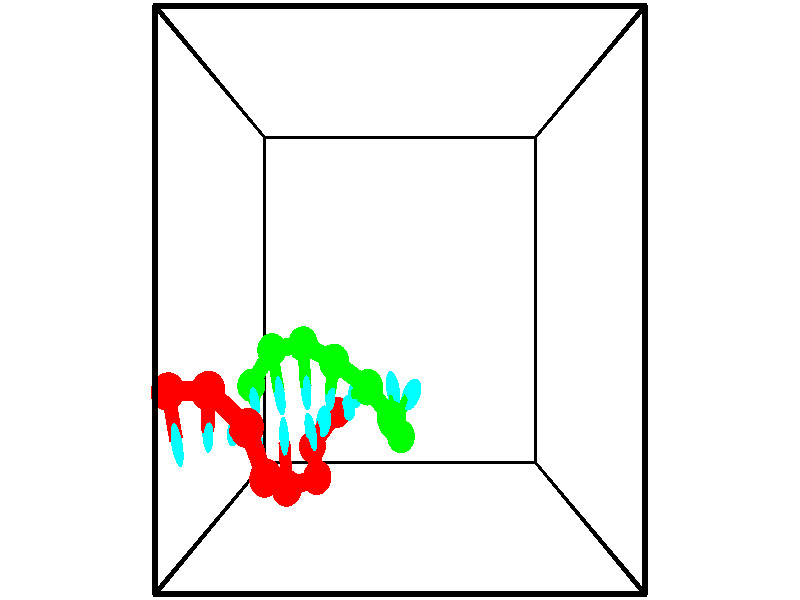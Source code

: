 // switches for output
#declare DRAW_BASES = 1; // possible values are 0, 1; only relevant for DNA ribbons
#declare DRAW_BASES_TYPE = 3; // possible values are 1, 2, 3; only relevant for DNA ribbons
#declare DRAW_FOG = 0; // set to 1 to enable fog

#include "colors.inc"

#include "transforms.inc"
background { rgb <1, 1, 1>}

#default {
   normal{
       ripples 0.25
       frequency 0.20
       turbulence 0.2
       lambda 5
   }
	finish {
		phong 0.1
		phong_size 40.
	}
}

// original window dimensions: 1024x640


// camera settings

camera {
	sky <-0, 1, 0>
	up <-0, 1, 0>
	right 1.6 * <1, 0, 0>
	location <2.5, 2.5, 11.1562>
	look_at <2.5, 2.5, 2.5>
	direction <0, 0, -8.6562>
	angle 67.0682
}


# declare cpy_camera_pos = <2.5, 2.5, 11.1562>;
# if (DRAW_FOG = 1)
fog {
	fog_type 2
	up vnormalize(cpy_camera_pos)
	color rgbt<1,1,1,0.3>
	distance 1e-5
	fog_alt 3e-3
	fog_offset 4
}
# end


// LIGHTS

# declare lum = 6;
global_settings {
	ambient_light rgb lum * <0.05, 0.05, 0.05>
	max_trace_level 15
}# declare cpy_direct_light_amount = 0.25;
light_source
{	1000 * <-1, -1, 1>,
	rgb lum * cpy_direct_light_amount
	parallel
}

light_source
{	1000 * <1, 1, -1>,
	rgb lum * cpy_direct_light_amount
	parallel
}

// strand 0

// nucleotide -1

// particle -1
sphere {
	<-1.142323, 1.304319, 1.687153> 0.250000
	pigment { color rgbt <1,0,0,0> }
	no_shadow
}
cylinder {
	<-1.032806, 0.927151, 1.762983>,  <-0.967096, 0.700850, 1.808482>, 0.100000
	pigment { color rgbt <1,0,0,0> }
	no_shadow
}
cylinder {
	<-1.032806, 0.927151, 1.762983>,  <-1.142323, 1.304319, 1.687153>, 0.100000
	pigment { color rgbt <1,0,0,0> }
	no_shadow
}

// particle -1
sphere {
	<-1.032806, 0.927151, 1.762983> 0.100000
	pigment { color rgbt <1,0,0,0> }
	no_shadow
}
sphere {
	0, 1
	scale<0.080000,0.200000,0.300000>
	matrix <0.906152, 0.186825, -0.379454,
		0.322377, 0.275676, 0.905580,
		0.273792, -0.942921, 0.189576,
		-0.950669, 0.644275, 1.819856>
	pigment { color rgbt <0,1,1,0> }
	no_shadow
}
cylinder {
	<-0.420343, 1.351016, 1.970948>,  <-1.142323, 1.304319, 1.687153>, 0.130000
	pigment { color rgbt <1,0,0,0> }
	no_shadow
}

// nucleotide -1

// particle -1
sphere {
	<-0.420343, 1.351016, 1.970948> 0.250000
	pigment { color rgbt <1,0,0,0> }
	no_shadow
}
cylinder {
	<-0.485512, 1.008919, 1.774168>,  <-0.524613, 0.803660, 1.656100>, 0.100000
	pigment { color rgbt <1,0,0,0> }
	no_shadow
}
cylinder {
	<-0.485512, 1.008919, 1.774168>,  <-0.420343, 1.351016, 1.970948>, 0.100000
	pigment { color rgbt <1,0,0,0> }
	no_shadow
}

// particle -1
sphere {
	<-0.485512, 1.008919, 1.774168> 0.100000
	pigment { color rgbt <1,0,0,0> }
	no_shadow
}
sphere {
	0, 1
	scale<0.080000,0.200000,0.300000>
	matrix <0.902665, 0.072087, -0.424264,
		0.398312, -0.513188, 0.760254,
		-0.162922, -0.855244, -0.491949,
		-0.534389, 0.752346, 1.626583>
	pigment { color rgbt <0,1,1,0> }
	no_shadow
}
cylinder {
	<0.169476, 0.876684, 1.958382>,  <-0.420343, 1.351016, 1.970948>, 0.130000
	pigment { color rgbt <1,0,0,0> }
	no_shadow
}

// nucleotide -1

// particle -1
sphere {
	<0.169476, 0.876684, 1.958382> 0.250000
	pigment { color rgbt <1,0,0,0> }
	no_shadow
}
cylinder {
	<-0.035114, 0.792118, 1.625229>,  <-0.157869, 0.741378, 1.425337>, 0.100000
	pigment { color rgbt <1,0,0,0> }
	no_shadow
}
cylinder {
	<-0.035114, 0.792118, 1.625229>,  <0.169476, 0.876684, 1.958382>, 0.100000
	pigment { color rgbt <1,0,0,0> }
	no_shadow
}

// particle -1
sphere {
	<-0.035114, 0.792118, 1.625229> 0.100000
	pigment { color rgbt <1,0,0,0> }
	no_shadow
}
sphere {
	0, 1
	scale<0.080000,0.200000,0.300000>
	matrix <0.858140, -0.175962, -0.482321,
		-0.044585, -0.961427, 0.271425,
		-0.511477, -0.211416, -0.832883,
		-0.188557, 0.728693, 1.375364>
	pigment { color rgbt <0,1,1,0> }
	no_shadow
}
cylinder {
	<0.378568, 0.158096, 1.630662>,  <0.169476, 0.876684, 1.958382>, 0.130000
	pigment { color rgbt <1,0,0,0> }
	no_shadow
}

// nucleotide -1

// particle -1
sphere {
	<0.378568, 0.158096, 1.630662> 0.250000
	pigment { color rgbt <1,0,0,0> }
	no_shadow
}
cylinder {
	<0.222012, 0.380051, 1.337019>,  <0.128078, 0.513223, 1.160833>, 0.100000
	pigment { color rgbt <1,0,0,0> }
	no_shadow
}
cylinder {
	<0.222012, 0.380051, 1.337019>,  <0.378568, 0.158096, 1.630662>, 0.100000
	pigment { color rgbt <1,0,0,0> }
	no_shadow
}

// particle -1
sphere {
	<0.222012, 0.380051, 1.337019> 0.100000
	pigment { color rgbt <1,0,0,0> }
	no_shadow
}
sphere {
	0, 1
	scale<0.080000,0.200000,0.300000>
	matrix <0.843043, -0.103597, -0.527774,
		-0.368906, -0.825451, -0.427246,
		-0.391391, 0.554886, -0.734108,
		0.104594, 0.546516, 1.116786>
	pigment { color rgbt <0,1,1,0> }
	no_shadow
}
cylinder {
	<0.604139, -0.129998, 1.030472>,  <0.378568, 0.158096, 1.630662>, 0.130000
	pigment { color rgbt <1,0,0,0> }
	no_shadow
}

// nucleotide -1

// particle -1
sphere {
	<0.604139, -0.129998, 1.030472> 0.250000
	pigment { color rgbt <1,0,0,0> }
	no_shadow
}
cylinder {
	<0.556454, 0.252224, 0.922619>,  <0.527842, 0.481557, 0.857907>, 0.100000
	pigment { color rgbt <1,0,0,0> }
	no_shadow
}
cylinder {
	<0.556454, 0.252224, 0.922619>,  <0.604139, -0.129998, 1.030472>, 0.100000
	pigment { color rgbt <1,0,0,0> }
	no_shadow
}

// particle -1
sphere {
	<0.556454, 0.252224, 0.922619> 0.100000
	pigment { color rgbt <1,0,0,0> }
	no_shadow
}
sphere {
	0, 1
	scale<0.080000,0.200000,0.300000>
	matrix <0.978632, 0.067264, -0.194308,
		-0.167535, -0.287035, -0.943156,
		-0.119213, 0.955555, -0.269633,
		0.520690, 0.538891, 0.841729>
	pigment { color rgbt <0,1,1,0> }
	no_shadow
}
cylinder {
	<1.034167, -0.121542, 0.459686>,  <0.604139, -0.129998, 1.030472>, 0.130000
	pigment { color rgbt <1,0,0,0> }
	no_shadow
}

// nucleotide -1

// particle -1
sphere {
	<1.034167, -0.121542, 0.459686> 0.250000
	pigment { color rgbt <1,0,0,0> }
	no_shadow
}
cylinder {
	<0.978035, 0.269157, 0.524519>,  <0.944356, 0.503577, 0.563419>, 0.100000
	pigment { color rgbt <1,0,0,0> }
	no_shadow
}
cylinder {
	<0.978035, 0.269157, 0.524519>,  <1.034167, -0.121542, 0.459686>, 0.100000
	pigment { color rgbt <1,0,0,0> }
	no_shadow
}

// particle -1
sphere {
	<0.978035, 0.269157, 0.524519> 0.100000
	pigment { color rgbt <1,0,0,0> }
	no_shadow
}
sphere {
	0, 1
	scale<0.080000,0.200000,0.300000>
	matrix <0.874023, 0.199118, -0.443211,
		-0.465179, 0.079468, -0.881642,
		-0.140329, 0.976748, 0.162083,
		0.935936, 0.562182, 0.573144>
	pigment { color rgbt <0,1,1,0> }
	no_shadow
}
cylinder {
	<0.859227, 0.211520, -0.160832>,  <1.034167, -0.121542, 0.459686>, 0.130000
	pigment { color rgbt <1,0,0,0> }
	no_shadow
}

// nucleotide -1

// particle -1
sphere {
	<0.859227, 0.211520, -0.160832> 0.250000
	pigment { color rgbt <1,0,0,0> }
	no_shadow
}
cylinder {
	<1.009716, 0.478821, 0.095884>,  <1.100010, 0.639202, 0.249914>, 0.100000
	pigment { color rgbt <1,0,0,0> }
	no_shadow
}
cylinder {
	<1.009716, 0.478821, 0.095884>,  <0.859227, 0.211520, -0.160832>, 0.100000
	pigment { color rgbt <1,0,0,0> }
	no_shadow
}

// particle -1
sphere {
	<1.009716, 0.478821, 0.095884> 0.100000
	pigment { color rgbt <1,0,0,0> }
	no_shadow
}
sphere {
	0, 1
	scale<0.080000,0.200000,0.300000>
	matrix <0.822069, 0.078762, -0.563914,
		-0.427386, 0.739753, -0.519718,
		0.376223, 0.668253, 0.641790,
		1.122583, 0.679297, 0.288421>
	pigment { color rgbt <0,1,1,0> }
	no_shadow
}
cylinder {
	<1.277164, 0.673738, -0.611913>,  <0.859227, 0.211520, -0.160832>, 0.130000
	pigment { color rgbt <1,0,0,0> }
	no_shadow
}

// nucleotide -1

// particle -1
sphere {
	<1.277164, 0.673738, -0.611913> 0.250000
	pigment { color rgbt <1,0,0,0> }
	no_shadow
}
cylinder {
	<1.432465, 0.768623, -0.255713>,  <1.525645, 0.825554, -0.041992>, 0.100000
	pigment { color rgbt <1,0,0,0> }
	no_shadow
}
cylinder {
	<1.432465, 0.768623, -0.255713>,  <1.277164, 0.673738, -0.611913>, 0.100000
	pigment { color rgbt <1,0,0,0> }
	no_shadow
}

// particle -1
sphere {
	<1.432465, 0.768623, -0.255713> 0.100000
	pigment { color rgbt <1,0,0,0> }
	no_shadow
}
sphere {
	0, 1
	scale<0.080000,0.200000,0.300000>
	matrix <0.900050, 0.109921, -0.421696,
		-0.197916, 0.965219, -0.170826,
		0.388252, 0.237212, 0.890500,
		1.548940, 0.839787, 0.011438>
	pigment { color rgbt <0,1,1,0> }
	no_shadow
}
// strand 1

// nucleotide -1

// particle -1
sphere {
	<2.341387, 0.526571, -0.448837> 0.250000
	pigment { color rgbt <0,1,0,0> }
	no_shadow
}
cylinder {
	<2.550835, 0.812126, -0.262854>,  <2.676504, 0.983459, -0.151264>, 0.100000
	pigment { color rgbt <0,1,0,0> }
	no_shadow
}
cylinder {
	<2.550835, 0.812126, -0.262854>,  <2.341387, 0.526571, -0.448837>, 0.100000
	pigment { color rgbt <0,1,0,0> }
	no_shadow
}

// particle -1
sphere {
	<2.550835, 0.812126, -0.262854> 0.100000
	pigment { color rgbt <0,1,0,0> }
	no_shadow
}
sphere {
	0, 1
	scale<0.080000,0.200000,0.300000>
	matrix <-0.752506, 0.131666, 0.645289,
		0.399445, -0.687770, 0.606148,
		0.523620, 0.713888, 0.464958,
		2.707921, 1.026292, -0.123366>
	pigment { color rgbt <0,1,1,0> }
	no_shadow
}
cylinder {
	<2.518336, 0.442694, 0.228617>,  <2.341387, 0.526571, -0.448837>, 0.130000
	pigment { color rgbt <0,1,0,0> }
	no_shadow
}

// nucleotide -1

// particle -1
sphere {
	<2.518336, 0.442694, 0.228617> 0.250000
	pigment { color rgbt <0,1,0,0> }
	no_shadow
}
cylinder {
	<2.436020, 0.828915, 0.164917>,  <2.386631, 1.060647, 0.126697>, 0.100000
	pigment { color rgbt <0,1,0,0> }
	no_shadow
}
cylinder {
	<2.436020, 0.828915, 0.164917>,  <2.518336, 0.442694, 0.228617>, 0.100000
	pigment { color rgbt <0,1,0,0> }
	no_shadow
}

// particle -1
sphere {
	<2.436020, 0.828915, 0.164917> 0.100000
	pigment { color rgbt <0,1,0,0> }
	no_shadow
}
sphere {
	0, 1
	scale<0.080000,0.200000,0.300000>
	matrix <-0.845128, -0.093310, 0.526358,
		0.493366, 0.242905, 0.835217,
		-0.205789, 0.965552, -0.159250,
		2.374283, 1.118580, 0.117142>
	pigment { color rgbt <0,1,1,0> }
	no_shadow
}
cylinder {
	<2.358996, 0.816932, 0.870203>,  <2.518336, 0.442694, 0.228617>, 0.130000
	pigment { color rgbt <0,1,0,0> }
	no_shadow
}

// nucleotide -1

// particle -1
sphere {
	<2.358996, 0.816932, 0.870203> 0.250000
	pigment { color rgbt <0,1,0,0> }
	no_shadow
}
cylinder {
	<2.179382, 0.975876, 0.550085>,  <2.071614, 1.071242, 0.358014>, 0.100000
	pigment { color rgbt <0,1,0,0> }
	no_shadow
}
cylinder {
	<2.179382, 0.975876, 0.550085>,  <2.358996, 0.816932, 0.870203>, 0.100000
	pigment { color rgbt <0,1,0,0> }
	no_shadow
}

// particle -1
sphere {
	<2.179382, 0.975876, 0.550085> 0.100000
	pigment { color rgbt <0,1,0,0> }
	no_shadow
}
sphere {
	0, 1
	scale<0.080000,0.200000,0.300000>
	matrix <-0.889634, -0.115448, 0.441840,
		0.083177, 0.910372, 0.405344,
		-0.449035, 0.397359, -0.800296,
		2.044672, 1.095083, 0.309996>
	pigment { color rgbt <0,1,1,0> }
	no_shadow
}
cylinder {
	<1.969737, 1.297351, 1.166107>,  <2.358996, 0.816932, 0.870203>, 0.130000
	pigment { color rgbt <0,1,0,0> }
	no_shadow
}

// nucleotide -1

// particle -1
sphere {
	<1.969737, 1.297351, 1.166107> 0.250000
	pigment { color rgbt <0,1,0,0> }
	no_shadow
}
cylinder {
	<1.821785, 1.194347, 0.809034>,  <1.733014, 1.132545, 0.594791>, 0.100000
	pigment { color rgbt <0,1,0,0> }
	no_shadow
}
cylinder {
	<1.821785, 1.194347, 0.809034>,  <1.969737, 1.297351, 1.166107>, 0.100000
	pigment { color rgbt <0,1,0,0> }
	no_shadow
}

// particle -1
sphere {
	<1.821785, 1.194347, 0.809034> 0.100000
	pigment { color rgbt <0,1,0,0> }
	no_shadow
}
sphere {
	0, 1
	scale<0.080000,0.200000,0.300000>
	matrix <-0.913341, -0.075326, 0.400169,
		-0.170289, 0.963335, -0.207332,
		-0.369879, -0.257508, -0.892681,
		1.710821, 1.117095, 0.541230>
	pigment { color rgbt <0,1,1,0> }
	no_shadow
}
cylinder {
	<1.399055, 1.642434, 1.072898>,  <1.969737, 1.297351, 1.166107>, 0.130000
	pigment { color rgbt <0,1,0,0> }
	no_shadow
}

// nucleotide -1

// particle -1
sphere {
	<1.399055, 1.642434, 1.072898> 0.250000
	pigment { color rgbt <0,1,0,0> }
	no_shadow
}
cylinder {
	<1.329491, 1.351761, 0.807060>,  <1.287752, 1.177357, 0.647557>, 0.100000
	pigment { color rgbt <0,1,0,0> }
	no_shadow
}
cylinder {
	<1.329491, 1.351761, 0.807060>,  <1.399055, 1.642434, 1.072898>, 0.100000
	pigment { color rgbt <0,1,0,0> }
	no_shadow
}

// particle -1
sphere {
	<1.329491, 1.351761, 0.807060> 0.100000
	pigment { color rgbt <0,1,0,0> }
	no_shadow
}
sphere {
	0, 1
	scale<0.080000,0.200000,0.300000>
	matrix <-0.946144, -0.063839, 0.317390,
		-0.273070, 0.684000, -0.676445,
		-0.173911, -0.726684, -0.664595,
		1.277317, 1.133756, 0.607682>
	pigment { color rgbt <0,1,1,0> }
	no_shadow
}
cylinder {
	<0.844819, 1.876772, 0.858671>,  <1.399055, 1.642434, 1.072898>, 0.130000
	pigment { color rgbt <0,1,0,0> }
	no_shadow
}

// nucleotide -1

// particle -1
sphere {
	<0.844819, 1.876772, 0.858671> 0.250000
	pigment { color rgbt <0,1,0,0> }
	no_shadow
}
cylinder {
	<0.859482, 1.487801, 0.766548>,  <0.868279, 1.254418, 0.711275>, 0.100000
	pigment { color rgbt <0,1,0,0> }
	no_shadow
}
cylinder {
	<0.859482, 1.487801, 0.766548>,  <0.844819, 1.876772, 0.858671>, 0.100000
	pigment { color rgbt <0,1,0,0> }
	no_shadow
}

// particle -1
sphere {
	<0.859482, 1.487801, 0.766548> 0.100000
	pigment { color rgbt <0,1,0,0> }
	no_shadow
}
sphere {
	0, 1
	scale<0.080000,0.200000,0.300000>
	matrix <-0.921905, -0.121850, 0.367755,
		-0.385678, 0.198840, -0.900952,
		0.036657, -0.972427, -0.230307,
		0.870479, 1.196072, 0.697456>
	pigment { color rgbt <0,1,1,0> }
	no_shadow
}
cylinder {
	<0.230582, 1.762611, 0.470880>,  <0.844819, 1.876772, 0.858671>, 0.130000
	pigment { color rgbt <0,1,0,0> }
	no_shadow
}

// nucleotide -1

// particle -1
sphere {
	<0.230582, 1.762611, 0.470880> 0.250000
	pigment { color rgbt <0,1,0,0> }
	no_shadow
}
cylinder {
	<0.334435, 1.398552, 0.600014>,  <0.396746, 1.180116, 0.677494>, 0.100000
	pigment { color rgbt <0,1,0,0> }
	no_shadow
}
cylinder {
	<0.334435, 1.398552, 0.600014>,  <0.230582, 1.762611, 0.470880>, 0.100000
	pigment { color rgbt <0,1,0,0> }
	no_shadow
}

// particle -1
sphere {
	<0.334435, 1.398552, 0.600014> 0.100000
	pigment { color rgbt <0,1,0,0> }
	no_shadow
}
sphere {
	0, 1
	scale<0.080000,0.200000,0.300000>
	matrix <-0.901907, -0.109033, 0.417942,
		-0.345190, -0.399678, -0.849177,
		0.259631, -0.910148, 0.322835,
		0.412324, 1.125508, 0.696864>
	pigment { color rgbt <0,1,1,0> }
	no_shadow
}
cylinder {
	<-0.214689, 1.202472, 0.128968>,  <0.230582, 1.762611, 0.470880>, 0.130000
	pigment { color rgbt <0,1,0,0> }
	no_shadow
}

// nucleotide -1

// particle -1
sphere {
	<-0.214689, 1.202472, 0.128968> 0.250000
	pigment { color rgbt <0,1,0,0> }
	no_shadow
}
cylinder {
	<-0.091560, 1.108978, 0.497883>,  <-0.017683, 1.052882, 0.719232>, 0.100000
	pigment { color rgbt <0,1,0,0> }
	no_shadow
}
cylinder {
	<-0.091560, 1.108978, 0.497883>,  <-0.214689, 1.202472, 0.128968>, 0.100000
	pigment { color rgbt <0,1,0,0> }
	no_shadow
}

// particle -1
sphere {
	<-0.091560, 1.108978, 0.497883> 0.100000
	pigment { color rgbt <0,1,0,0> }
	no_shadow
}
sphere {
	0, 1
	scale<0.080000,0.200000,0.300000>
	matrix <-0.946093, -0.177860, 0.270692,
		0.100769, -0.955895, -0.275882,
		0.307822, -0.233732, 0.922288,
		0.000786, 1.038858, 0.774569>
	pigment { color rgbt <0,1,1,0> }
	no_shadow
}
// box output
cylinder {
	<0.000000, 0.000000, 0.000000>,  <5.000000, 0.000000, 0.000000>, 0.025000
	pigment { color rgbt <0,0,0,0> }
	no_shadow
}
cylinder {
	<0.000000, 0.000000, 0.000000>,  <0.000000, 5.000000, 0.000000>, 0.025000
	pigment { color rgbt <0,0,0,0> }
	no_shadow
}
cylinder {
	<0.000000, 0.000000, 0.000000>,  <0.000000, 0.000000, 5.000000>, 0.025000
	pigment { color rgbt <0,0,0,0> }
	no_shadow
}
cylinder {
	<5.000000, 5.000000, 5.000000>,  <0.000000, 5.000000, 5.000000>, 0.025000
	pigment { color rgbt <0,0,0,0> }
	no_shadow
}
cylinder {
	<5.000000, 5.000000, 5.000000>,  <5.000000, 0.000000, 5.000000>, 0.025000
	pigment { color rgbt <0,0,0,0> }
	no_shadow
}
cylinder {
	<5.000000, 5.000000, 5.000000>,  <5.000000, 5.000000, 0.000000>, 0.025000
	pigment { color rgbt <0,0,0,0> }
	no_shadow
}
cylinder {
	<0.000000, 0.000000, 5.000000>,  <0.000000, 5.000000, 5.000000>, 0.025000
	pigment { color rgbt <0,0,0,0> }
	no_shadow
}
cylinder {
	<0.000000, 0.000000, 5.000000>,  <5.000000, 0.000000, 5.000000>, 0.025000
	pigment { color rgbt <0,0,0,0> }
	no_shadow
}
cylinder {
	<5.000000, 5.000000, 0.000000>,  <0.000000, 5.000000, 0.000000>, 0.025000
	pigment { color rgbt <0,0,0,0> }
	no_shadow
}
cylinder {
	<5.000000, 5.000000, 0.000000>,  <5.000000, 0.000000, 0.000000>, 0.025000
	pigment { color rgbt <0,0,0,0> }
	no_shadow
}
cylinder {
	<5.000000, 0.000000, 5.000000>,  <5.000000, 0.000000, 0.000000>, 0.025000
	pigment { color rgbt <0,0,0,0> }
	no_shadow
}
cylinder {
	<0.000000, 5.000000, 0.000000>,  <0.000000, 5.000000, 5.000000>, 0.025000
	pigment { color rgbt <0,0,0,0> }
	no_shadow
}
// end of box output
